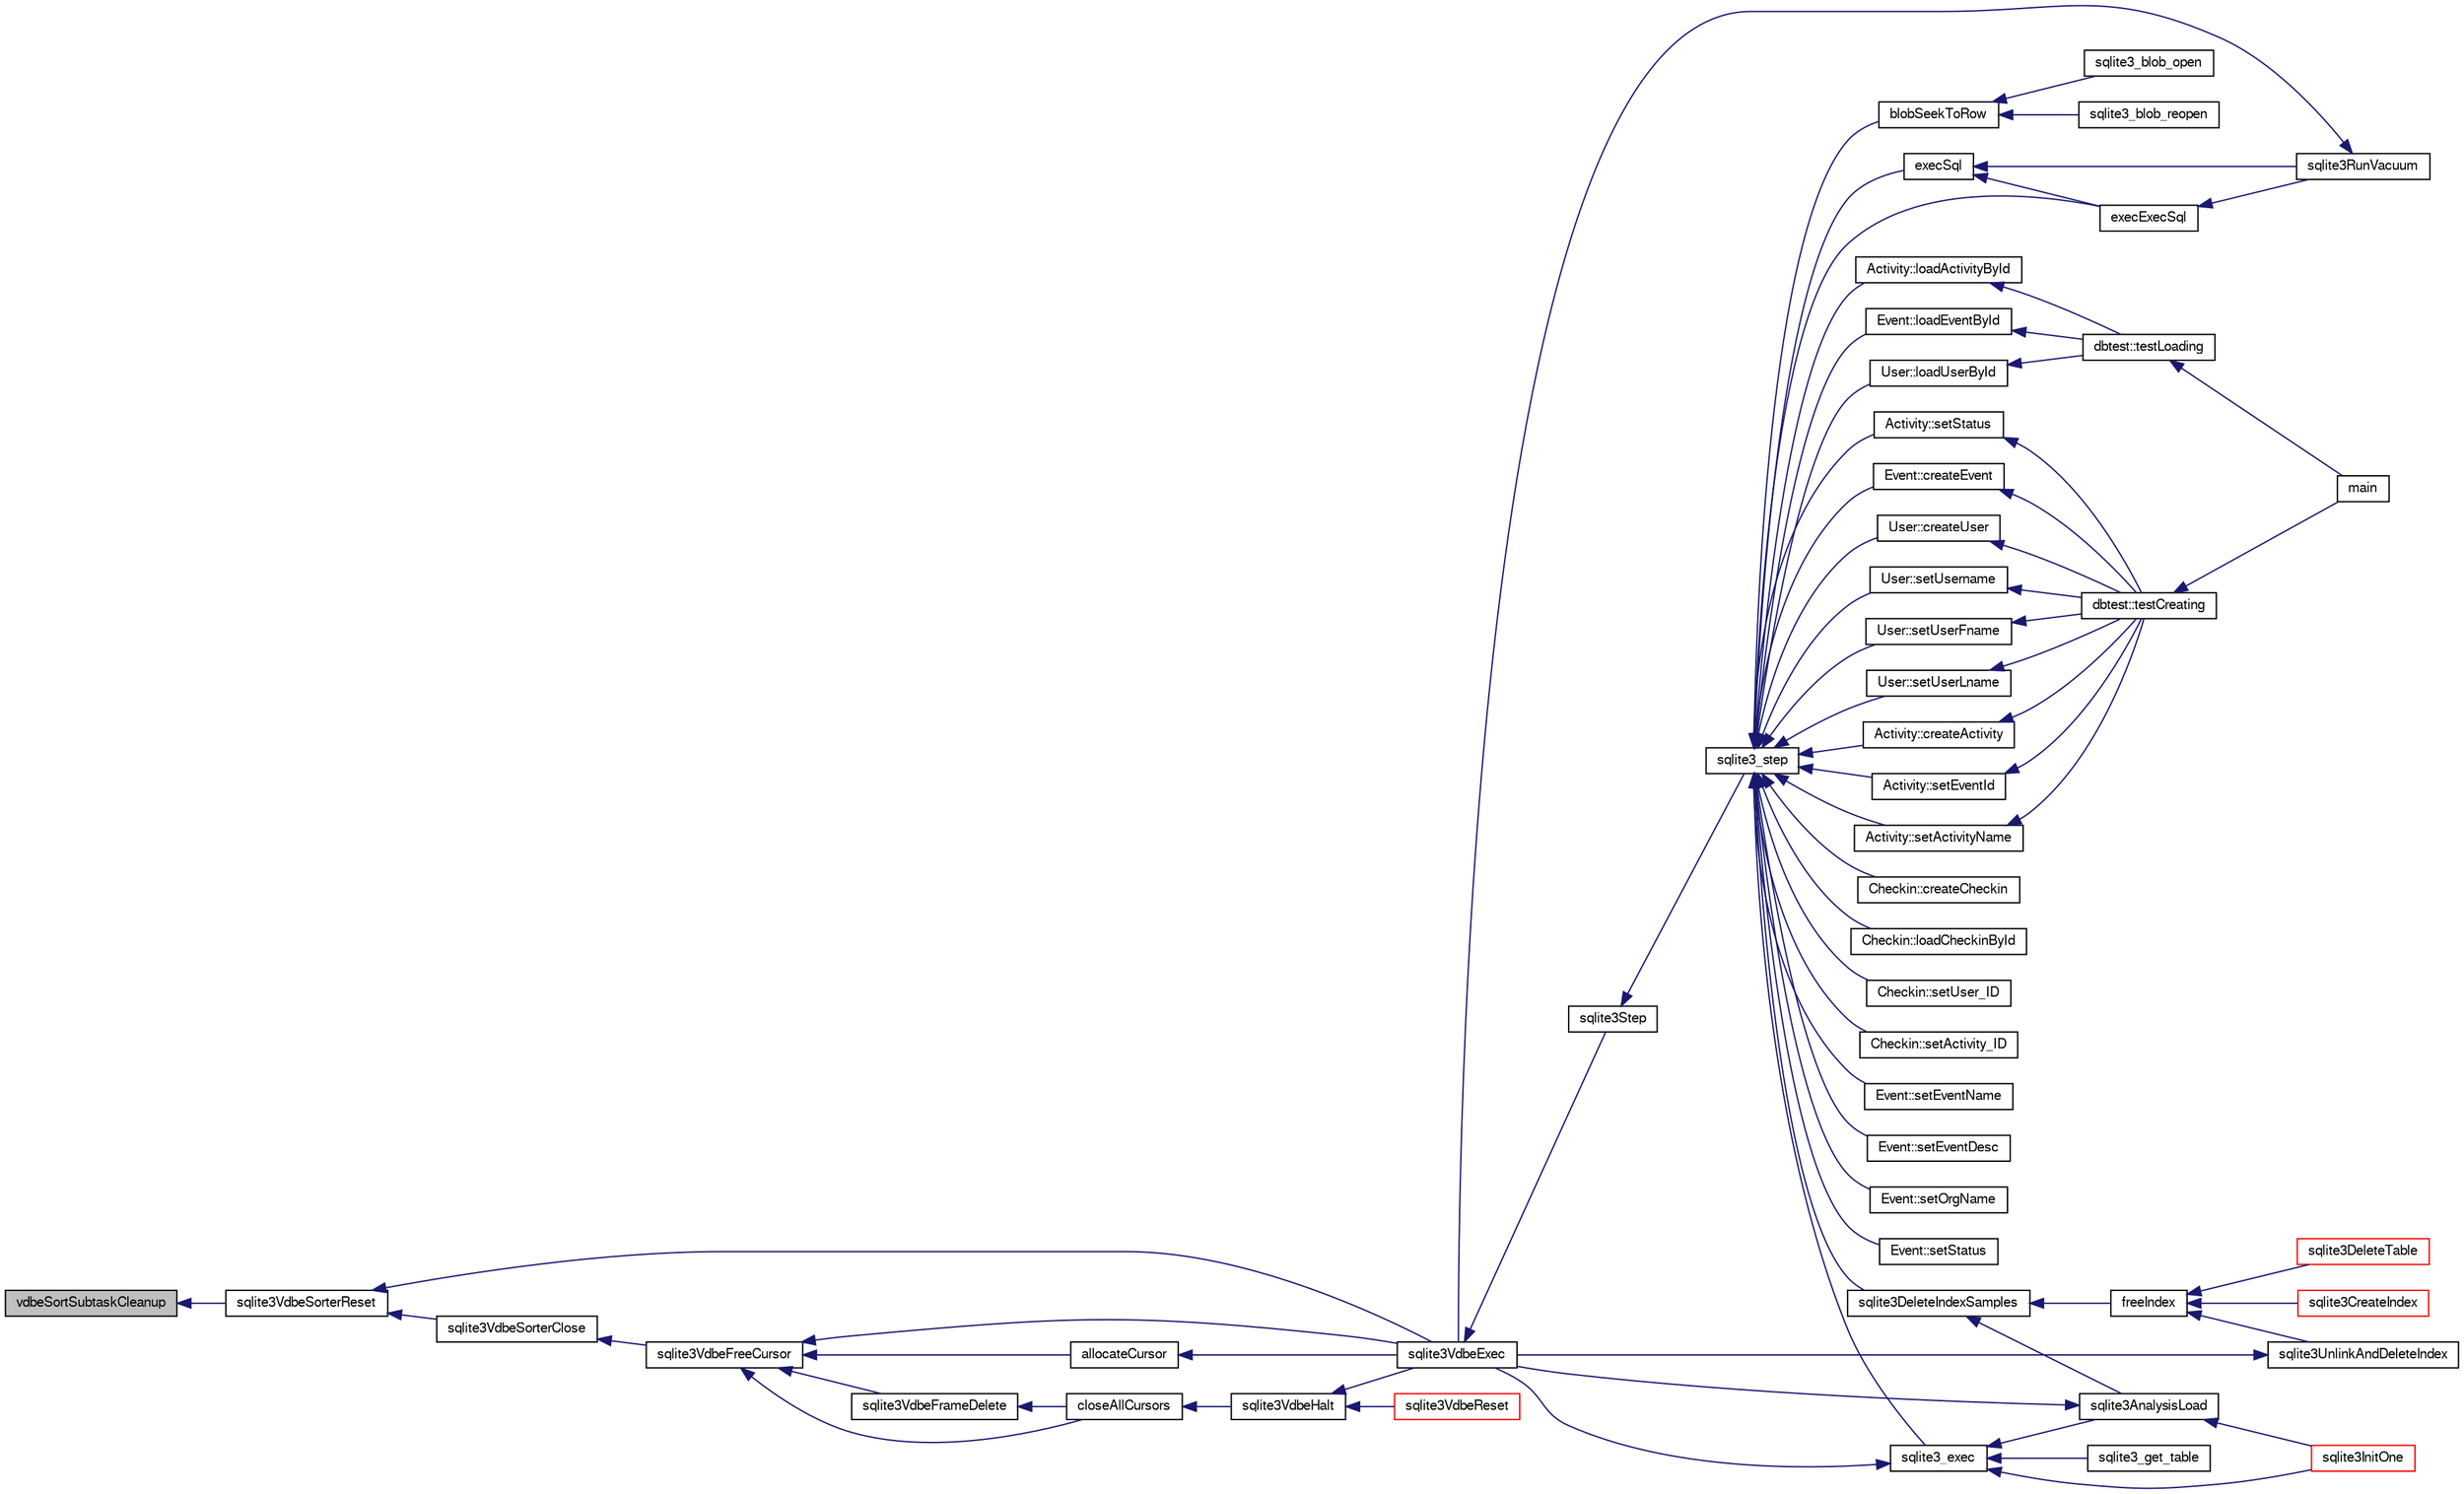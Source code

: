 digraph "vdbeSortSubtaskCleanup"
{
  edge [fontname="FreeSans",fontsize="10",labelfontname="FreeSans",labelfontsize="10"];
  node [fontname="FreeSans",fontsize="10",shape=record];
  rankdir="LR";
  Node887153 [label="vdbeSortSubtaskCleanup",height=0.2,width=0.4,color="black", fillcolor="grey75", style="filled", fontcolor="black"];
  Node887153 -> Node887154 [dir="back",color="midnightblue",fontsize="10",style="solid",fontname="FreeSans"];
  Node887154 [label="sqlite3VdbeSorterReset",height=0.2,width=0.4,color="black", fillcolor="white", style="filled",URL="$sqlite3_8c.html#a5dc239f845e793a82dd1d60ed3ed9c09"];
  Node887154 -> Node887155 [dir="back",color="midnightblue",fontsize="10",style="solid",fontname="FreeSans"];
  Node887155 [label="sqlite3VdbeExec",height=0.2,width=0.4,color="black", fillcolor="white", style="filled",URL="$sqlite3_8c.html#a8ce40a614bdc56719c4d642b1e4dfb21"];
  Node887155 -> Node887156 [dir="back",color="midnightblue",fontsize="10",style="solid",fontname="FreeSans"];
  Node887156 [label="sqlite3Step",height=0.2,width=0.4,color="black", fillcolor="white", style="filled",URL="$sqlite3_8c.html#a3f2872e873e2758a4beedad1d5113554"];
  Node887156 -> Node887157 [dir="back",color="midnightblue",fontsize="10",style="solid",fontname="FreeSans"];
  Node887157 [label="sqlite3_step",height=0.2,width=0.4,color="black", fillcolor="white", style="filled",URL="$sqlite3_8h.html#ac1e491ce36b7471eb28387f7d3c74334"];
  Node887157 -> Node887158 [dir="back",color="midnightblue",fontsize="10",style="solid",fontname="FreeSans"];
  Node887158 [label="Activity::createActivity",height=0.2,width=0.4,color="black", fillcolor="white", style="filled",URL="$classActivity.html#a813cc5e52c14ab49b39014c134e3425b"];
  Node887158 -> Node887159 [dir="back",color="midnightblue",fontsize="10",style="solid",fontname="FreeSans"];
  Node887159 [label="dbtest::testCreating",height=0.2,width=0.4,color="black", fillcolor="white", style="filled",URL="$classdbtest.html#a8193e88a7df657069c8a6bd09c8243b7"];
  Node887159 -> Node887160 [dir="back",color="midnightblue",fontsize="10",style="solid",fontname="FreeSans"];
  Node887160 [label="main",height=0.2,width=0.4,color="black", fillcolor="white", style="filled",URL="$test_8cpp.html#ae66f6b31b5ad750f1fe042a706a4e3d4"];
  Node887157 -> Node887161 [dir="back",color="midnightblue",fontsize="10",style="solid",fontname="FreeSans"];
  Node887161 [label="Activity::loadActivityById",height=0.2,width=0.4,color="black", fillcolor="white", style="filled",URL="$classActivity.html#abe4ffb4f08a47212ebf9013259d9e7fd"];
  Node887161 -> Node887162 [dir="back",color="midnightblue",fontsize="10",style="solid",fontname="FreeSans"];
  Node887162 [label="dbtest::testLoading",height=0.2,width=0.4,color="black", fillcolor="white", style="filled",URL="$classdbtest.html#a6f98d82a2c8e2b9040848763504ddae1"];
  Node887162 -> Node887160 [dir="back",color="midnightblue",fontsize="10",style="solid",fontname="FreeSans"];
  Node887157 -> Node887163 [dir="back",color="midnightblue",fontsize="10",style="solid",fontname="FreeSans"];
  Node887163 [label="Activity::setEventId",height=0.2,width=0.4,color="black", fillcolor="white", style="filled",URL="$classActivity.html#adb1d0fd0d08f473e068f0a4086bfa9ca"];
  Node887163 -> Node887159 [dir="back",color="midnightblue",fontsize="10",style="solid",fontname="FreeSans"];
  Node887157 -> Node887164 [dir="back",color="midnightblue",fontsize="10",style="solid",fontname="FreeSans"];
  Node887164 [label="Activity::setActivityName",height=0.2,width=0.4,color="black", fillcolor="white", style="filled",URL="$classActivity.html#a62dc3737b33915a36086f9dd26d16a81"];
  Node887164 -> Node887159 [dir="back",color="midnightblue",fontsize="10",style="solid",fontname="FreeSans"];
  Node887157 -> Node887165 [dir="back",color="midnightblue",fontsize="10",style="solid",fontname="FreeSans"];
  Node887165 [label="Activity::setStatus",height=0.2,width=0.4,color="black", fillcolor="white", style="filled",URL="$classActivity.html#af618135a7738f4d2a7ee147a8ef912ea"];
  Node887165 -> Node887159 [dir="back",color="midnightblue",fontsize="10",style="solid",fontname="FreeSans"];
  Node887157 -> Node887166 [dir="back",color="midnightblue",fontsize="10",style="solid",fontname="FreeSans"];
  Node887166 [label="Checkin::createCheckin",height=0.2,width=0.4,color="black", fillcolor="white", style="filled",URL="$classCheckin.html#a4e40acdf7fff0e607f6de4f24f3a163c"];
  Node887157 -> Node887167 [dir="back",color="midnightblue",fontsize="10",style="solid",fontname="FreeSans"];
  Node887167 [label="Checkin::loadCheckinById",height=0.2,width=0.4,color="black", fillcolor="white", style="filled",URL="$classCheckin.html#a3461f70ea6c68475225f2a07f78a21e0"];
  Node887157 -> Node887168 [dir="back",color="midnightblue",fontsize="10",style="solid",fontname="FreeSans"];
  Node887168 [label="Checkin::setUser_ID",height=0.2,width=0.4,color="black", fillcolor="white", style="filled",URL="$classCheckin.html#a76ab640f4f912876dbebf183db5359c6"];
  Node887157 -> Node887169 [dir="back",color="midnightblue",fontsize="10",style="solid",fontname="FreeSans"];
  Node887169 [label="Checkin::setActivity_ID",height=0.2,width=0.4,color="black", fillcolor="white", style="filled",URL="$classCheckin.html#ab2ff3ec2604ec73a42af25874a00b232"];
  Node887157 -> Node887170 [dir="back",color="midnightblue",fontsize="10",style="solid",fontname="FreeSans"];
  Node887170 [label="Event::createEvent",height=0.2,width=0.4,color="black", fillcolor="white", style="filled",URL="$classEvent.html#a77adb9f4a46ffb32c2d931f0691f5903"];
  Node887170 -> Node887159 [dir="back",color="midnightblue",fontsize="10",style="solid",fontname="FreeSans"];
  Node887157 -> Node887171 [dir="back",color="midnightblue",fontsize="10",style="solid",fontname="FreeSans"];
  Node887171 [label="Event::loadEventById",height=0.2,width=0.4,color="black", fillcolor="white", style="filled",URL="$classEvent.html#afa66cea33f722dbeecb69cc98fdea055"];
  Node887171 -> Node887162 [dir="back",color="midnightblue",fontsize="10",style="solid",fontname="FreeSans"];
  Node887157 -> Node887172 [dir="back",color="midnightblue",fontsize="10",style="solid",fontname="FreeSans"];
  Node887172 [label="Event::setEventName",height=0.2,width=0.4,color="black", fillcolor="white", style="filled",URL="$classEvent.html#a10596b6ca077df05184e30d62b08729d"];
  Node887157 -> Node887173 [dir="back",color="midnightblue",fontsize="10",style="solid",fontname="FreeSans"];
  Node887173 [label="Event::setEventDesc",height=0.2,width=0.4,color="black", fillcolor="white", style="filled",URL="$classEvent.html#ae36b8377dcae792f1c5c4726024c981b"];
  Node887157 -> Node887174 [dir="back",color="midnightblue",fontsize="10",style="solid",fontname="FreeSans"];
  Node887174 [label="Event::setOrgName",height=0.2,width=0.4,color="black", fillcolor="white", style="filled",URL="$classEvent.html#a19aac0f776bd764563a54977656cf680"];
  Node887157 -> Node887175 [dir="back",color="midnightblue",fontsize="10",style="solid",fontname="FreeSans"];
  Node887175 [label="Event::setStatus",height=0.2,width=0.4,color="black", fillcolor="white", style="filled",URL="$classEvent.html#ab0a6b9285af0f4172eb841e2b80f8972"];
  Node887157 -> Node887176 [dir="back",color="midnightblue",fontsize="10",style="solid",fontname="FreeSans"];
  Node887176 [label="blobSeekToRow",height=0.2,width=0.4,color="black", fillcolor="white", style="filled",URL="$sqlite3_8c.html#afff57e13332b98c8a44a7cebe38962ab"];
  Node887176 -> Node887177 [dir="back",color="midnightblue",fontsize="10",style="solid",fontname="FreeSans"];
  Node887177 [label="sqlite3_blob_open",height=0.2,width=0.4,color="black", fillcolor="white", style="filled",URL="$sqlite3_8h.html#adb8ad839a5bdd62a43785132bc7dd518"];
  Node887176 -> Node887178 [dir="back",color="midnightblue",fontsize="10",style="solid",fontname="FreeSans"];
  Node887178 [label="sqlite3_blob_reopen",height=0.2,width=0.4,color="black", fillcolor="white", style="filled",URL="$sqlite3_8h.html#abc77c24fdc0150138490359a94360f7e"];
  Node887157 -> Node887179 [dir="back",color="midnightblue",fontsize="10",style="solid",fontname="FreeSans"];
  Node887179 [label="sqlite3DeleteIndexSamples",height=0.2,width=0.4,color="black", fillcolor="white", style="filled",URL="$sqlite3_8c.html#aaeda0302fbf61397ec009f65bed047ef"];
  Node887179 -> Node887180 [dir="back",color="midnightblue",fontsize="10",style="solid",fontname="FreeSans"];
  Node887180 [label="sqlite3AnalysisLoad",height=0.2,width=0.4,color="black", fillcolor="white", style="filled",URL="$sqlite3_8c.html#a48a2301c27e1d3d68708b9b8761b5a01"];
  Node887180 -> Node887155 [dir="back",color="midnightblue",fontsize="10",style="solid",fontname="FreeSans"];
  Node887180 -> Node887181 [dir="back",color="midnightblue",fontsize="10",style="solid",fontname="FreeSans"];
  Node887181 [label="sqlite3InitOne",height=0.2,width=0.4,color="red", fillcolor="white", style="filled",URL="$sqlite3_8c.html#ac4318b25df65269906b0379251fe9b85"];
  Node887179 -> Node887282 [dir="back",color="midnightblue",fontsize="10",style="solid",fontname="FreeSans"];
  Node887282 [label="freeIndex",height=0.2,width=0.4,color="black", fillcolor="white", style="filled",URL="$sqlite3_8c.html#a00907c99c18d5bcb9d0b38c077146c31"];
  Node887282 -> Node887283 [dir="back",color="midnightblue",fontsize="10",style="solid",fontname="FreeSans"];
  Node887283 [label="sqlite3UnlinkAndDeleteIndex",height=0.2,width=0.4,color="black", fillcolor="white", style="filled",URL="$sqlite3_8c.html#a889f2dcb438c56db37a6d61e9f25e244"];
  Node887283 -> Node887155 [dir="back",color="midnightblue",fontsize="10",style="solid",fontname="FreeSans"];
  Node887282 -> Node887284 [dir="back",color="midnightblue",fontsize="10",style="solid",fontname="FreeSans"];
  Node887284 [label="sqlite3DeleteTable",height=0.2,width=0.4,color="red", fillcolor="white", style="filled",URL="$sqlite3_8c.html#a7fd3d507375a381a3807f92735318973"];
  Node887282 -> Node887194 [dir="back",color="midnightblue",fontsize="10",style="solid",fontname="FreeSans"];
  Node887194 [label="sqlite3CreateIndex",height=0.2,width=0.4,color="red", fillcolor="white", style="filled",URL="$sqlite3_8c.html#a8dbe5e590ab6c58a8c45f34f7c81e825"];
  Node887157 -> Node887348 [dir="back",color="midnightblue",fontsize="10",style="solid",fontname="FreeSans"];
  Node887348 [label="sqlite3_exec",height=0.2,width=0.4,color="black", fillcolor="white", style="filled",URL="$sqlite3_8h.html#a97487ec8150e0bcc8fa392ab8f0e24db"];
  Node887348 -> Node887155 [dir="back",color="midnightblue",fontsize="10",style="solid",fontname="FreeSans"];
  Node887348 -> Node887180 [dir="back",color="midnightblue",fontsize="10",style="solid",fontname="FreeSans"];
  Node887348 -> Node887181 [dir="back",color="midnightblue",fontsize="10",style="solid",fontname="FreeSans"];
  Node887348 -> Node887349 [dir="back",color="midnightblue",fontsize="10",style="solid",fontname="FreeSans"];
  Node887349 [label="sqlite3_get_table",height=0.2,width=0.4,color="black", fillcolor="white", style="filled",URL="$sqlite3_8h.html#a5effeac4e12df57beaa35c5be1f61579"];
  Node887157 -> Node887339 [dir="back",color="midnightblue",fontsize="10",style="solid",fontname="FreeSans"];
  Node887339 [label="execSql",height=0.2,width=0.4,color="black", fillcolor="white", style="filled",URL="$sqlite3_8c.html#a7d16651b98a110662f4c265eff0246cb"];
  Node887339 -> Node887340 [dir="back",color="midnightblue",fontsize="10",style="solid",fontname="FreeSans"];
  Node887340 [label="execExecSql",height=0.2,width=0.4,color="black", fillcolor="white", style="filled",URL="$sqlite3_8c.html#ac1be09a6c047f21133d16378d301e0d4"];
  Node887340 -> Node887341 [dir="back",color="midnightblue",fontsize="10",style="solid",fontname="FreeSans"];
  Node887341 [label="sqlite3RunVacuum",height=0.2,width=0.4,color="black", fillcolor="white", style="filled",URL="$sqlite3_8c.html#a5e83ddc7b3e7e8e79ad5d1fc92de1d2f"];
  Node887341 -> Node887155 [dir="back",color="midnightblue",fontsize="10",style="solid",fontname="FreeSans"];
  Node887339 -> Node887341 [dir="back",color="midnightblue",fontsize="10",style="solid",fontname="FreeSans"];
  Node887157 -> Node887340 [dir="back",color="midnightblue",fontsize="10",style="solid",fontname="FreeSans"];
  Node887157 -> Node887342 [dir="back",color="midnightblue",fontsize="10",style="solid",fontname="FreeSans"];
  Node887342 [label="User::createUser",height=0.2,width=0.4,color="black", fillcolor="white", style="filled",URL="$classUser.html#a22ed673939e8cc0a136130b809bba513"];
  Node887342 -> Node887159 [dir="back",color="midnightblue",fontsize="10",style="solid",fontname="FreeSans"];
  Node887157 -> Node887343 [dir="back",color="midnightblue",fontsize="10",style="solid",fontname="FreeSans"];
  Node887343 [label="User::loadUserById",height=0.2,width=0.4,color="black", fillcolor="white", style="filled",URL="$classUser.html#a863377665b7fb83c5547dcf9727f5092"];
  Node887343 -> Node887162 [dir="back",color="midnightblue",fontsize="10",style="solid",fontname="FreeSans"];
  Node887157 -> Node887344 [dir="back",color="midnightblue",fontsize="10",style="solid",fontname="FreeSans"];
  Node887344 [label="User::setUsername",height=0.2,width=0.4,color="black", fillcolor="white", style="filled",URL="$classUser.html#aa0497022a136cb78de785b0a39ae60b1"];
  Node887344 -> Node887159 [dir="back",color="midnightblue",fontsize="10",style="solid",fontname="FreeSans"];
  Node887157 -> Node887345 [dir="back",color="midnightblue",fontsize="10",style="solid",fontname="FreeSans"];
  Node887345 [label="User::setUserFname",height=0.2,width=0.4,color="black", fillcolor="white", style="filled",URL="$classUser.html#a72657eb55cd0ca437b4841a43f19912f"];
  Node887345 -> Node887159 [dir="back",color="midnightblue",fontsize="10",style="solid",fontname="FreeSans"];
  Node887157 -> Node887346 [dir="back",color="midnightblue",fontsize="10",style="solid",fontname="FreeSans"];
  Node887346 [label="User::setUserLname",height=0.2,width=0.4,color="black", fillcolor="white", style="filled",URL="$classUser.html#aa25973387e5afe1aa6f60dd6545e33b5"];
  Node887346 -> Node887159 [dir="back",color="midnightblue",fontsize="10",style="solid",fontname="FreeSans"];
  Node887154 -> Node887416 [dir="back",color="midnightblue",fontsize="10",style="solid",fontname="FreeSans"];
  Node887416 [label="sqlite3VdbeSorterClose",height=0.2,width=0.4,color="black", fillcolor="white", style="filled",URL="$sqlite3_8c.html#a787fa9e9800f8ae4ef3fa11044ed1ac9"];
  Node887416 -> Node887417 [dir="back",color="midnightblue",fontsize="10",style="solid",fontname="FreeSans"];
  Node887417 [label="sqlite3VdbeFreeCursor",height=0.2,width=0.4,color="black", fillcolor="white", style="filled",URL="$sqlite3_8c.html#a0f9084083e1d0639708934630f33d6ef"];
  Node887417 -> Node887418 [dir="back",color="midnightblue",fontsize="10",style="solid",fontname="FreeSans"];
  Node887418 [label="sqlite3VdbeFrameDelete",height=0.2,width=0.4,color="black", fillcolor="white", style="filled",URL="$sqlite3_8c.html#adb3773fdfb1685857e28891f76365900"];
  Node887418 -> Node887419 [dir="back",color="midnightblue",fontsize="10",style="solid",fontname="FreeSans"];
  Node887419 [label="closeAllCursors",height=0.2,width=0.4,color="black", fillcolor="white", style="filled",URL="$sqlite3_8c.html#af1ac189735864dd6989a8c5af4557547"];
  Node887419 -> Node887374 [dir="back",color="midnightblue",fontsize="10",style="solid",fontname="FreeSans"];
  Node887374 [label="sqlite3VdbeHalt",height=0.2,width=0.4,color="black", fillcolor="white", style="filled",URL="$sqlite3_8c.html#a8d1d99703d999190fbc35ecc981cb709"];
  Node887374 -> Node887375 [dir="back",color="midnightblue",fontsize="10",style="solid",fontname="FreeSans"];
  Node887375 [label="sqlite3VdbeReset",height=0.2,width=0.4,color="red", fillcolor="white", style="filled",URL="$sqlite3_8c.html#a315a913742f7267f90d46d41446353b1"];
  Node887374 -> Node887155 [dir="back",color="midnightblue",fontsize="10",style="solid",fontname="FreeSans"];
  Node887417 -> Node887419 [dir="back",color="midnightblue",fontsize="10",style="solid",fontname="FreeSans"];
  Node887417 -> Node887420 [dir="back",color="midnightblue",fontsize="10",style="solid",fontname="FreeSans"];
  Node887420 [label="allocateCursor",height=0.2,width=0.4,color="black", fillcolor="white", style="filled",URL="$sqlite3_8c.html#a5083c054ea81802294e539b00a57aad4"];
  Node887420 -> Node887155 [dir="back",color="midnightblue",fontsize="10",style="solid",fontname="FreeSans"];
  Node887417 -> Node887155 [dir="back",color="midnightblue",fontsize="10",style="solid",fontname="FreeSans"];
}
